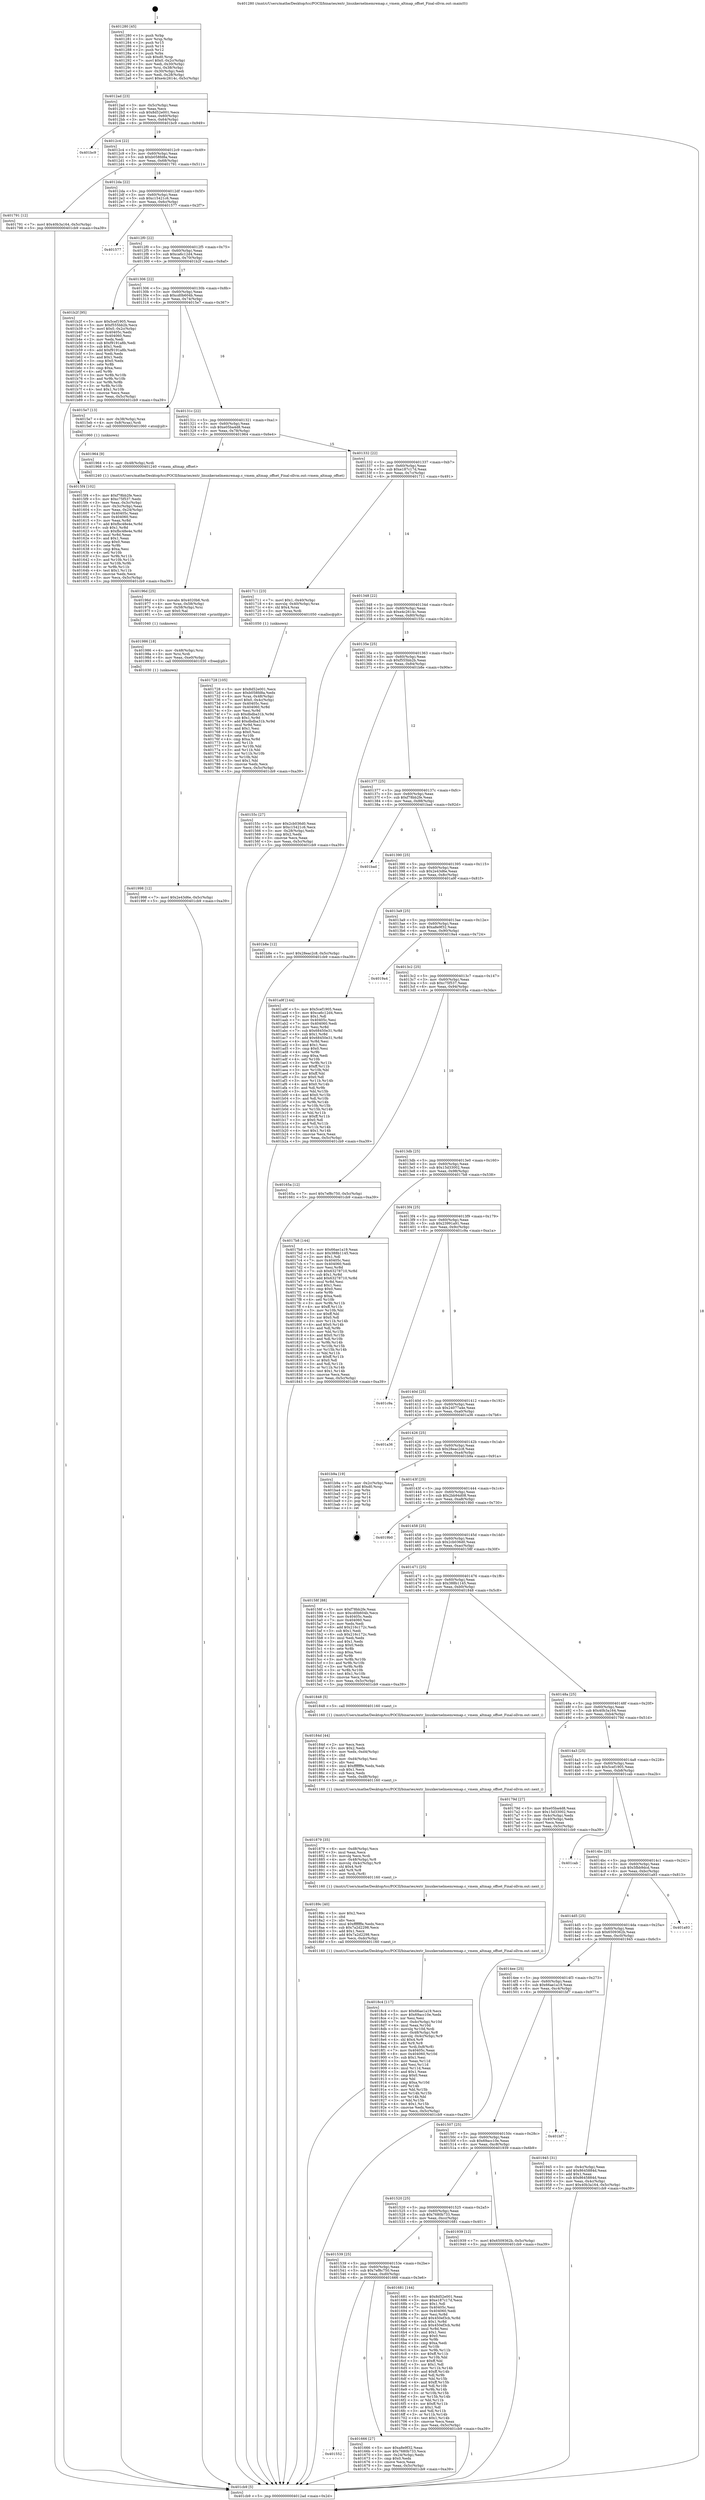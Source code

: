 digraph "0x401280" {
  label = "0x401280 (/mnt/c/Users/mathe/Desktop/tcc/POCII/binaries/extr_linuxkernelmemremap.c_vmem_altmap_offset_Final-ollvm.out::main(0))"
  labelloc = "t"
  node[shape=record]

  Entry [label="",width=0.3,height=0.3,shape=circle,fillcolor=black,style=filled]
  "0x4012ad" [label="{
     0x4012ad [23]\l
     | [instrs]\l
     &nbsp;&nbsp;0x4012ad \<+3\>: mov -0x5c(%rbp),%eax\l
     &nbsp;&nbsp;0x4012b0 \<+2\>: mov %eax,%ecx\l
     &nbsp;&nbsp;0x4012b2 \<+6\>: sub $0x8d52e001,%ecx\l
     &nbsp;&nbsp;0x4012b8 \<+3\>: mov %eax,-0x60(%rbp)\l
     &nbsp;&nbsp;0x4012bb \<+3\>: mov %ecx,-0x64(%rbp)\l
     &nbsp;&nbsp;0x4012be \<+6\>: je 0000000000401bc9 \<main+0x949\>\l
  }"]
  "0x401bc9" [label="{
     0x401bc9\l
  }", style=dashed]
  "0x4012c4" [label="{
     0x4012c4 [22]\l
     | [instrs]\l
     &nbsp;&nbsp;0x4012c4 \<+5\>: jmp 00000000004012c9 \<main+0x49\>\l
     &nbsp;&nbsp;0x4012c9 \<+3\>: mov -0x60(%rbp),%eax\l
     &nbsp;&nbsp;0x4012cc \<+5\>: sub $0xb058fd8a,%eax\l
     &nbsp;&nbsp;0x4012d1 \<+3\>: mov %eax,-0x68(%rbp)\l
     &nbsp;&nbsp;0x4012d4 \<+6\>: je 0000000000401791 \<main+0x511\>\l
  }"]
  Exit [label="",width=0.3,height=0.3,shape=circle,fillcolor=black,style=filled,peripheries=2]
  "0x401791" [label="{
     0x401791 [12]\l
     | [instrs]\l
     &nbsp;&nbsp;0x401791 \<+7\>: movl $0x40b3a164,-0x5c(%rbp)\l
     &nbsp;&nbsp;0x401798 \<+5\>: jmp 0000000000401cb9 \<main+0xa39\>\l
  }"]
  "0x4012da" [label="{
     0x4012da [22]\l
     | [instrs]\l
     &nbsp;&nbsp;0x4012da \<+5\>: jmp 00000000004012df \<main+0x5f\>\l
     &nbsp;&nbsp;0x4012df \<+3\>: mov -0x60(%rbp),%eax\l
     &nbsp;&nbsp;0x4012e2 \<+5\>: sub $0xc15421c6,%eax\l
     &nbsp;&nbsp;0x4012e7 \<+3\>: mov %eax,-0x6c(%rbp)\l
     &nbsp;&nbsp;0x4012ea \<+6\>: je 0000000000401577 \<main+0x2f7\>\l
  }"]
  "0x401998" [label="{
     0x401998 [12]\l
     | [instrs]\l
     &nbsp;&nbsp;0x401998 \<+7\>: movl $0x2e43d6e,-0x5c(%rbp)\l
     &nbsp;&nbsp;0x40199f \<+5\>: jmp 0000000000401cb9 \<main+0xa39\>\l
  }"]
  "0x401577" [label="{
     0x401577\l
  }", style=dashed]
  "0x4012f0" [label="{
     0x4012f0 [22]\l
     | [instrs]\l
     &nbsp;&nbsp;0x4012f0 \<+5\>: jmp 00000000004012f5 \<main+0x75\>\l
     &nbsp;&nbsp;0x4012f5 \<+3\>: mov -0x60(%rbp),%eax\l
     &nbsp;&nbsp;0x4012f8 \<+5\>: sub $0xca6c12d4,%eax\l
     &nbsp;&nbsp;0x4012fd \<+3\>: mov %eax,-0x70(%rbp)\l
     &nbsp;&nbsp;0x401300 \<+6\>: je 0000000000401b2f \<main+0x8af\>\l
  }"]
  "0x401986" [label="{
     0x401986 [18]\l
     | [instrs]\l
     &nbsp;&nbsp;0x401986 \<+4\>: mov -0x48(%rbp),%rsi\l
     &nbsp;&nbsp;0x40198a \<+3\>: mov %rsi,%rdi\l
     &nbsp;&nbsp;0x40198d \<+6\>: mov %eax,-0xe0(%rbp)\l
     &nbsp;&nbsp;0x401993 \<+5\>: call 0000000000401030 \<free@plt\>\l
     | [calls]\l
     &nbsp;&nbsp;0x401030 \{1\} (unknown)\l
  }"]
  "0x401b2f" [label="{
     0x401b2f [95]\l
     | [instrs]\l
     &nbsp;&nbsp;0x401b2f \<+5\>: mov $0x5cef1905,%eax\l
     &nbsp;&nbsp;0x401b34 \<+5\>: mov $0xf555bb2b,%ecx\l
     &nbsp;&nbsp;0x401b39 \<+7\>: movl $0x0,-0x2c(%rbp)\l
     &nbsp;&nbsp;0x401b40 \<+7\>: mov 0x40405c,%edx\l
     &nbsp;&nbsp;0x401b47 \<+7\>: mov 0x404060,%esi\l
     &nbsp;&nbsp;0x401b4e \<+2\>: mov %edx,%edi\l
     &nbsp;&nbsp;0x401b50 \<+6\>: sub $0xf9191a8b,%edi\l
     &nbsp;&nbsp;0x401b56 \<+3\>: sub $0x1,%edi\l
     &nbsp;&nbsp;0x401b59 \<+6\>: add $0xf9191a8b,%edi\l
     &nbsp;&nbsp;0x401b5f \<+3\>: imul %edi,%edx\l
     &nbsp;&nbsp;0x401b62 \<+3\>: and $0x1,%edx\l
     &nbsp;&nbsp;0x401b65 \<+3\>: cmp $0x0,%edx\l
     &nbsp;&nbsp;0x401b68 \<+4\>: sete %r8b\l
     &nbsp;&nbsp;0x401b6c \<+3\>: cmp $0xa,%esi\l
     &nbsp;&nbsp;0x401b6f \<+4\>: setl %r9b\l
     &nbsp;&nbsp;0x401b73 \<+3\>: mov %r8b,%r10b\l
     &nbsp;&nbsp;0x401b76 \<+3\>: and %r9b,%r10b\l
     &nbsp;&nbsp;0x401b79 \<+3\>: xor %r9b,%r8b\l
     &nbsp;&nbsp;0x401b7c \<+3\>: or %r8b,%r10b\l
     &nbsp;&nbsp;0x401b7f \<+4\>: test $0x1,%r10b\l
     &nbsp;&nbsp;0x401b83 \<+3\>: cmovne %ecx,%eax\l
     &nbsp;&nbsp;0x401b86 \<+3\>: mov %eax,-0x5c(%rbp)\l
     &nbsp;&nbsp;0x401b89 \<+5\>: jmp 0000000000401cb9 \<main+0xa39\>\l
  }"]
  "0x401306" [label="{
     0x401306 [22]\l
     | [instrs]\l
     &nbsp;&nbsp;0x401306 \<+5\>: jmp 000000000040130b \<main+0x8b\>\l
     &nbsp;&nbsp;0x40130b \<+3\>: mov -0x60(%rbp),%eax\l
     &nbsp;&nbsp;0x40130e \<+5\>: sub $0xcd0b604b,%eax\l
     &nbsp;&nbsp;0x401313 \<+3\>: mov %eax,-0x74(%rbp)\l
     &nbsp;&nbsp;0x401316 \<+6\>: je 00000000004015e7 \<main+0x367\>\l
  }"]
  "0x40196d" [label="{
     0x40196d [25]\l
     | [instrs]\l
     &nbsp;&nbsp;0x40196d \<+10\>: movabs $0x4020b6,%rdi\l
     &nbsp;&nbsp;0x401977 \<+4\>: mov %rax,-0x58(%rbp)\l
     &nbsp;&nbsp;0x40197b \<+4\>: mov -0x58(%rbp),%rsi\l
     &nbsp;&nbsp;0x40197f \<+2\>: mov $0x0,%al\l
     &nbsp;&nbsp;0x401981 \<+5\>: call 0000000000401040 \<printf@plt\>\l
     | [calls]\l
     &nbsp;&nbsp;0x401040 \{1\} (unknown)\l
  }"]
  "0x4015e7" [label="{
     0x4015e7 [13]\l
     | [instrs]\l
     &nbsp;&nbsp;0x4015e7 \<+4\>: mov -0x38(%rbp),%rax\l
     &nbsp;&nbsp;0x4015eb \<+4\>: mov 0x8(%rax),%rdi\l
     &nbsp;&nbsp;0x4015ef \<+5\>: call 0000000000401060 \<atoi@plt\>\l
     | [calls]\l
     &nbsp;&nbsp;0x401060 \{1\} (unknown)\l
  }"]
  "0x40131c" [label="{
     0x40131c [22]\l
     | [instrs]\l
     &nbsp;&nbsp;0x40131c \<+5\>: jmp 0000000000401321 \<main+0xa1\>\l
     &nbsp;&nbsp;0x401321 \<+3\>: mov -0x60(%rbp),%eax\l
     &nbsp;&nbsp;0x401324 \<+5\>: sub $0xe05ba4d8,%eax\l
     &nbsp;&nbsp;0x401329 \<+3\>: mov %eax,-0x78(%rbp)\l
     &nbsp;&nbsp;0x40132c \<+6\>: je 0000000000401964 \<main+0x6e4\>\l
  }"]
  "0x4018c4" [label="{
     0x4018c4 [117]\l
     | [instrs]\l
     &nbsp;&nbsp;0x4018c4 \<+5\>: mov $0x66ae1a19,%ecx\l
     &nbsp;&nbsp;0x4018c9 \<+5\>: mov $0x69acc10e,%edx\l
     &nbsp;&nbsp;0x4018ce \<+2\>: xor %esi,%esi\l
     &nbsp;&nbsp;0x4018d0 \<+7\>: mov -0xdc(%rbp),%r10d\l
     &nbsp;&nbsp;0x4018d7 \<+4\>: imul %eax,%r10d\l
     &nbsp;&nbsp;0x4018db \<+3\>: movslq %r10d,%rdi\l
     &nbsp;&nbsp;0x4018de \<+4\>: mov -0x48(%rbp),%r8\l
     &nbsp;&nbsp;0x4018e2 \<+4\>: movslq -0x4c(%rbp),%r9\l
     &nbsp;&nbsp;0x4018e6 \<+4\>: shl $0x4,%r9\l
     &nbsp;&nbsp;0x4018ea \<+3\>: add %r9,%r8\l
     &nbsp;&nbsp;0x4018ed \<+4\>: mov %rdi,0x8(%r8)\l
     &nbsp;&nbsp;0x4018f1 \<+7\>: mov 0x40405c,%eax\l
     &nbsp;&nbsp;0x4018f8 \<+8\>: mov 0x404060,%r10d\l
     &nbsp;&nbsp;0x401900 \<+3\>: sub $0x1,%esi\l
     &nbsp;&nbsp;0x401903 \<+3\>: mov %eax,%r11d\l
     &nbsp;&nbsp;0x401906 \<+3\>: add %esi,%r11d\l
     &nbsp;&nbsp;0x401909 \<+4\>: imul %r11d,%eax\l
     &nbsp;&nbsp;0x40190d \<+3\>: and $0x1,%eax\l
     &nbsp;&nbsp;0x401910 \<+3\>: cmp $0x0,%eax\l
     &nbsp;&nbsp;0x401913 \<+3\>: sete %bl\l
     &nbsp;&nbsp;0x401916 \<+4\>: cmp $0xa,%r10d\l
     &nbsp;&nbsp;0x40191a \<+4\>: setl %r14b\l
     &nbsp;&nbsp;0x40191e \<+3\>: mov %bl,%r15b\l
     &nbsp;&nbsp;0x401921 \<+3\>: and %r14b,%r15b\l
     &nbsp;&nbsp;0x401924 \<+3\>: xor %r14b,%bl\l
     &nbsp;&nbsp;0x401927 \<+3\>: or %bl,%r15b\l
     &nbsp;&nbsp;0x40192a \<+4\>: test $0x1,%r15b\l
     &nbsp;&nbsp;0x40192e \<+3\>: cmovne %edx,%ecx\l
     &nbsp;&nbsp;0x401931 \<+3\>: mov %ecx,-0x5c(%rbp)\l
     &nbsp;&nbsp;0x401934 \<+5\>: jmp 0000000000401cb9 \<main+0xa39\>\l
  }"]
  "0x401964" [label="{
     0x401964 [9]\l
     | [instrs]\l
     &nbsp;&nbsp;0x401964 \<+4\>: mov -0x48(%rbp),%rdi\l
     &nbsp;&nbsp;0x401968 \<+5\>: call 0000000000401240 \<vmem_altmap_offset\>\l
     | [calls]\l
     &nbsp;&nbsp;0x401240 \{1\} (/mnt/c/Users/mathe/Desktop/tcc/POCII/binaries/extr_linuxkernelmemremap.c_vmem_altmap_offset_Final-ollvm.out::vmem_altmap_offset)\l
  }"]
  "0x401332" [label="{
     0x401332 [22]\l
     | [instrs]\l
     &nbsp;&nbsp;0x401332 \<+5\>: jmp 0000000000401337 \<main+0xb7\>\l
     &nbsp;&nbsp;0x401337 \<+3\>: mov -0x60(%rbp),%eax\l
     &nbsp;&nbsp;0x40133a \<+5\>: sub $0xe187c17d,%eax\l
     &nbsp;&nbsp;0x40133f \<+3\>: mov %eax,-0x7c(%rbp)\l
     &nbsp;&nbsp;0x401342 \<+6\>: je 0000000000401711 \<main+0x491\>\l
  }"]
  "0x40189c" [label="{
     0x40189c [40]\l
     | [instrs]\l
     &nbsp;&nbsp;0x40189c \<+5\>: mov $0x2,%ecx\l
     &nbsp;&nbsp;0x4018a1 \<+1\>: cltd\l
     &nbsp;&nbsp;0x4018a2 \<+2\>: idiv %ecx\l
     &nbsp;&nbsp;0x4018a4 \<+6\>: imul $0xfffffffe,%edx,%ecx\l
     &nbsp;&nbsp;0x4018aa \<+6\>: sub $0x7a2d2298,%ecx\l
     &nbsp;&nbsp;0x4018b0 \<+3\>: add $0x1,%ecx\l
     &nbsp;&nbsp;0x4018b3 \<+6\>: add $0x7a2d2298,%ecx\l
     &nbsp;&nbsp;0x4018b9 \<+6\>: mov %ecx,-0xdc(%rbp)\l
     &nbsp;&nbsp;0x4018bf \<+5\>: call 0000000000401160 \<next_i\>\l
     | [calls]\l
     &nbsp;&nbsp;0x401160 \{1\} (/mnt/c/Users/mathe/Desktop/tcc/POCII/binaries/extr_linuxkernelmemremap.c_vmem_altmap_offset_Final-ollvm.out::next_i)\l
  }"]
  "0x401711" [label="{
     0x401711 [23]\l
     | [instrs]\l
     &nbsp;&nbsp;0x401711 \<+7\>: movl $0x1,-0x40(%rbp)\l
     &nbsp;&nbsp;0x401718 \<+4\>: movslq -0x40(%rbp),%rax\l
     &nbsp;&nbsp;0x40171c \<+4\>: shl $0x4,%rax\l
     &nbsp;&nbsp;0x401720 \<+3\>: mov %rax,%rdi\l
     &nbsp;&nbsp;0x401723 \<+5\>: call 0000000000401050 \<malloc@plt\>\l
     | [calls]\l
     &nbsp;&nbsp;0x401050 \{1\} (unknown)\l
  }"]
  "0x401348" [label="{
     0x401348 [22]\l
     | [instrs]\l
     &nbsp;&nbsp;0x401348 \<+5\>: jmp 000000000040134d \<main+0xcd\>\l
     &nbsp;&nbsp;0x40134d \<+3\>: mov -0x60(%rbp),%eax\l
     &nbsp;&nbsp;0x401350 \<+5\>: sub $0xe4c2614c,%eax\l
     &nbsp;&nbsp;0x401355 \<+3\>: mov %eax,-0x80(%rbp)\l
     &nbsp;&nbsp;0x401358 \<+6\>: je 000000000040155c \<main+0x2dc\>\l
  }"]
  "0x401879" [label="{
     0x401879 [35]\l
     | [instrs]\l
     &nbsp;&nbsp;0x401879 \<+6\>: mov -0xd8(%rbp),%ecx\l
     &nbsp;&nbsp;0x40187f \<+3\>: imul %eax,%ecx\l
     &nbsp;&nbsp;0x401882 \<+3\>: movslq %ecx,%rdi\l
     &nbsp;&nbsp;0x401885 \<+4\>: mov -0x48(%rbp),%r8\l
     &nbsp;&nbsp;0x401889 \<+4\>: movslq -0x4c(%rbp),%r9\l
     &nbsp;&nbsp;0x40188d \<+4\>: shl $0x4,%r9\l
     &nbsp;&nbsp;0x401891 \<+3\>: add %r9,%r8\l
     &nbsp;&nbsp;0x401894 \<+3\>: mov %rdi,(%r8)\l
     &nbsp;&nbsp;0x401897 \<+5\>: call 0000000000401160 \<next_i\>\l
     | [calls]\l
     &nbsp;&nbsp;0x401160 \{1\} (/mnt/c/Users/mathe/Desktop/tcc/POCII/binaries/extr_linuxkernelmemremap.c_vmem_altmap_offset_Final-ollvm.out::next_i)\l
  }"]
  "0x40155c" [label="{
     0x40155c [27]\l
     | [instrs]\l
     &nbsp;&nbsp;0x40155c \<+5\>: mov $0x2cb036d0,%eax\l
     &nbsp;&nbsp;0x401561 \<+5\>: mov $0xc15421c6,%ecx\l
     &nbsp;&nbsp;0x401566 \<+3\>: mov -0x28(%rbp),%edx\l
     &nbsp;&nbsp;0x401569 \<+3\>: cmp $0x2,%edx\l
     &nbsp;&nbsp;0x40156c \<+3\>: cmovne %ecx,%eax\l
     &nbsp;&nbsp;0x40156f \<+3\>: mov %eax,-0x5c(%rbp)\l
     &nbsp;&nbsp;0x401572 \<+5\>: jmp 0000000000401cb9 \<main+0xa39\>\l
  }"]
  "0x40135e" [label="{
     0x40135e [25]\l
     | [instrs]\l
     &nbsp;&nbsp;0x40135e \<+5\>: jmp 0000000000401363 \<main+0xe3\>\l
     &nbsp;&nbsp;0x401363 \<+3\>: mov -0x60(%rbp),%eax\l
     &nbsp;&nbsp;0x401366 \<+5\>: sub $0xf555bb2b,%eax\l
     &nbsp;&nbsp;0x40136b \<+6\>: mov %eax,-0x84(%rbp)\l
     &nbsp;&nbsp;0x401371 \<+6\>: je 0000000000401b8e \<main+0x90e\>\l
  }"]
  "0x401cb9" [label="{
     0x401cb9 [5]\l
     | [instrs]\l
     &nbsp;&nbsp;0x401cb9 \<+5\>: jmp 00000000004012ad \<main+0x2d\>\l
  }"]
  "0x401280" [label="{
     0x401280 [45]\l
     | [instrs]\l
     &nbsp;&nbsp;0x401280 \<+1\>: push %rbp\l
     &nbsp;&nbsp;0x401281 \<+3\>: mov %rsp,%rbp\l
     &nbsp;&nbsp;0x401284 \<+2\>: push %r15\l
     &nbsp;&nbsp;0x401286 \<+2\>: push %r14\l
     &nbsp;&nbsp;0x401288 \<+2\>: push %r12\l
     &nbsp;&nbsp;0x40128a \<+1\>: push %rbx\l
     &nbsp;&nbsp;0x40128b \<+7\>: sub $0xd0,%rsp\l
     &nbsp;&nbsp;0x401292 \<+7\>: movl $0x0,-0x2c(%rbp)\l
     &nbsp;&nbsp;0x401299 \<+3\>: mov %edi,-0x30(%rbp)\l
     &nbsp;&nbsp;0x40129c \<+4\>: mov %rsi,-0x38(%rbp)\l
     &nbsp;&nbsp;0x4012a0 \<+3\>: mov -0x30(%rbp),%edi\l
     &nbsp;&nbsp;0x4012a3 \<+3\>: mov %edi,-0x28(%rbp)\l
     &nbsp;&nbsp;0x4012a6 \<+7\>: movl $0xe4c2614c,-0x5c(%rbp)\l
  }"]
  "0x40184d" [label="{
     0x40184d [44]\l
     | [instrs]\l
     &nbsp;&nbsp;0x40184d \<+2\>: xor %ecx,%ecx\l
     &nbsp;&nbsp;0x40184f \<+5\>: mov $0x2,%edx\l
     &nbsp;&nbsp;0x401854 \<+6\>: mov %edx,-0xd4(%rbp)\l
     &nbsp;&nbsp;0x40185a \<+1\>: cltd\l
     &nbsp;&nbsp;0x40185b \<+6\>: mov -0xd4(%rbp),%esi\l
     &nbsp;&nbsp;0x401861 \<+2\>: idiv %esi\l
     &nbsp;&nbsp;0x401863 \<+6\>: imul $0xfffffffe,%edx,%edx\l
     &nbsp;&nbsp;0x401869 \<+3\>: sub $0x1,%ecx\l
     &nbsp;&nbsp;0x40186c \<+2\>: sub %ecx,%edx\l
     &nbsp;&nbsp;0x40186e \<+6\>: mov %edx,-0xd8(%rbp)\l
     &nbsp;&nbsp;0x401874 \<+5\>: call 0000000000401160 \<next_i\>\l
     | [calls]\l
     &nbsp;&nbsp;0x401160 \{1\} (/mnt/c/Users/mathe/Desktop/tcc/POCII/binaries/extr_linuxkernelmemremap.c_vmem_altmap_offset_Final-ollvm.out::next_i)\l
  }"]
  "0x401b8e" [label="{
     0x401b8e [12]\l
     | [instrs]\l
     &nbsp;&nbsp;0x401b8e \<+7\>: movl $0x28eac2c8,-0x5c(%rbp)\l
     &nbsp;&nbsp;0x401b95 \<+5\>: jmp 0000000000401cb9 \<main+0xa39\>\l
  }"]
  "0x401377" [label="{
     0x401377 [25]\l
     | [instrs]\l
     &nbsp;&nbsp;0x401377 \<+5\>: jmp 000000000040137c \<main+0xfc\>\l
     &nbsp;&nbsp;0x40137c \<+3\>: mov -0x60(%rbp),%eax\l
     &nbsp;&nbsp;0x40137f \<+5\>: sub $0xf78bb2fe,%eax\l
     &nbsp;&nbsp;0x401384 \<+6\>: mov %eax,-0x88(%rbp)\l
     &nbsp;&nbsp;0x40138a \<+6\>: je 0000000000401bad \<main+0x92d\>\l
  }"]
  "0x401728" [label="{
     0x401728 [105]\l
     | [instrs]\l
     &nbsp;&nbsp;0x401728 \<+5\>: mov $0x8d52e001,%ecx\l
     &nbsp;&nbsp;0x40172d \<+5\>: mov $0xb058fd8a,%edx\l
     &nbsp;&nbsp;0x401732 \<+4\>: mov %rax,-0x48(%rbp)\l
     &nbsp;&nbsp;0x401736 \<+7\>: movl $0x0,-0x4c(%rbp)\l
     &nbsp;&nbsp;0x40173d \<+7\>: mov 0x40405c,%esi\l
     &nbsp;&nbsp;0x401744 \<+8\>: mov 0x404060,%r8d\l
     &nbsp;&nbsp;0x40174c \<+3\>: mov %esi,%r9d\l
     &nbsp;&nbsp;0x40174f \<+7\>: sub $0xdbdba31b,%r9d\l
     &nbsp;&nbsp;0x401756 \<+4\>: sub $0x1,%r9d\l
     &nbsp;&nbsp;0x40175a \<+7\>: add $0xdbdba31b,%r9d\l
     &nbsp;&nbsp;0x401761 \<+4\>: imul %r9d,%esi\l
     &nbsp;&nbsp;0x401765 \<+3\>: and $0x1,%esi\l
     &nbsp;&nbsp;0x401768 \<+3\>: cmp $0x0,%esi\l
     &nbsp;&nbsp;0x40176b \<+4\>: sete %r10b\l
     &nbsp;&nbsp;0x40176f \<+4\>: cmp $0xa,%r8d\l
     &nbsp;&nbsp;0x401773 \<+4\>: setl %r11b\l
     &nbsp;&nbsp;0x401777 \<+3\>: mov %r10b,%bl\l
     &nbsp;&nbsp;0x40177a \<+3\>: and %r11b,%bl\l
     &nbsp;&nbsp;0x40177d \<+3\>: xor %r11b,%r10b\l
     &nbsp;&nbsp;0x401780 \<+3\>: or %r10b,%bl\l
     &nbsp;&nbsp;0x401783 \<+3\>: test $0x1,%bl\l
     &nbsp;&nbsp;0x401786 \<+3\>: cmovne %edx,%ecx\l
     &nbsp;&nbsp;0x401789 \<+3\>: mov %ecx,-0x5c(%rbp)\l
     &nbsp;&nbsp;0x40178c \<+5\>: jmp 0000000000401cb9 \<main+0xa39\>\l
  }"]
  "0x401bad" [label="{
     0x401bad\l
  }", style=dashed]
  "0x401390" [label="{
     0x401390 [25]\l
     | [instrs]\l
     &nbsp;&nbsp;0x401390 \<+5\>: jmp 0000000000401395 \<main+0x115\>\l
     &nbsp;&nbsp;0x401395 \<+3\>: mov -0x60(%rbp),%eax\l
     &nbsp;&nbsp;0x401398 \<+5\>: sub $0x2e43d6e,%eax\l
     &nbsp;&nbsp;0x40139d \<+6\>: mov %eax,-0x8c(%rbp)\l
     &nbsp;&nbsp;0x4013a3 \<+6\>: je 0000000000401a9f \<main+0x81f\>\l
  }"]
  "0x401552" [label="{
     0x401552\l
  }", style=dashed]
  "0x401a9f" [label="{
     0x401a9f [144]\l
     | [instrs]\l
     &nbsp;&nbsp;0x401a9f \<+5\>: mov $0x5cef1905,%eax\l
     &nbsp;&nbsp;0x401aa4 \<+5\>: mov $0xca6c12d4,%ecx\l
     &nbsp;&nbsp;0x401aa9 \<+2\>: mov $0x1,%dl\l
     &nbsp;&nbsp;0x401aab \<+7\>: mov 0x40405c,%esi\l
     &nbsp;&nbsp;0x401ab2 \<+7\>: mov 0x404060,%edi\l
     &nbsp;&nbsp;0x401ab9 \<+3\>: mov %esi,%r8d\l
     &nbsp;&nbsp;0x401abc \<+7\>: sub $0x68450e31,%r8d\l
     &nbsp;&nbsp;0x401ac3 \<+4\>: sub $0x1,%r8d\l
     &nbsp;&nbsp;0x401ac7 \<+7\>: add $0x68450e31,%r8d\l
     &nbsp;&nbsp;0x401ace \<+4\>: imul %r8d,%esi\l
     &nbsp;&nbsp;0x401ad2 \<+3\>: and $0x1,%esi\l
     &nbsp;&nbsp;0x401ad5 \<+3\>: cmp $0x0,%esi\l
     &nbsp;&nbsp;0x401ad8 \<+4\>: sete %r9b\l
     &nbsp;&nbsp;0x401adc \<+3\>: cmp $0xa,%edi\l
     &nbsp;&nbsp;0x401adf \<+4\>: setl %r10b\l
     &nbsp;&nbsp;0x401ae3 \<+3\>: mov %r9b,%r11b\l
     &nbsp;&nbsp;0x401ae6 \<+4\>: xor $0xff,%r11b\l
     &nbsp;&nbsp;0x401aea \<+3\>: mov %r10b,%bl\l
     &nbsp;&nbsp;0x401aed \<+3\>: xor $0xff,%bl\l
     &nbsp;&nbsp;0x401af0 \<+3\>: xor $0x0,%dl\l
     &nbsp;&nbsp;0x401af3 \<+3\>: mov %r11b,%r14b\l
     &nbsp;&nbsp;0x401af6 \<+4\>: and $0x0,%r14b\l
     &nbsp;&nbsp;0x401afa \<+3\>: and %dl,%r9b\l
     &nbsp;&nbsp;0x401afd \<+3\>: mov %bl,%r15b\l
     &nbsp;&nbsp;0x401b00 \<+4\>: and $0x0,%r15b\l
     &nbsp;&nbsp;0x401b04 \<+3\>: and %dl,%r10b\l
     &nbsp;&nbsp;0x401b07 \<+3\>: or %r9b,%r14b\l
     &nbsp;&nbsp;0x401b0a \<+3\>: or %r10b,%r15b\l
     &nbsp;&nbsp;0x401b0d \<+3\>: xor %r15b,%r14b\l
     &nbsp;&nbsp;0x401b10 \<+3\>: or %bl,%r11b\l
     &nbsp;&nbsp;0x401b13 \<+4\>: xor $0xff,%r11b\l
     &nbsp;&nbsp;0x401b17 \<+3\>: or $0x0,%dl\l
     &nbsp;&nbsp;0x401b1a \<+3\>: and %dl,%r11b\l
     &nbsp;&nbsp;0x401b1d \<+3\>: or %r11b,%r14b\l
     &nbsp;&nbsp;0x401b20 \<+4\>: test $0x1,%r14b\l
     &nbsp;&nbsp;0x401b24 \<+3\>: cmovne %ecx,%eax\l
     &nbsp;&nbsp;0x401b27 \<+3\>: mov %eax,-0x5c(%rbp)\l
     &nbsp;&nbsp;0x401b2a \<+5\>: jmp 0000000000401cb9 \<main+0xa39\>\l
  }"]
  "0x4013a9" [label="{
     0x4013a9 [25]\l
     | [instrs]\l
     &nbsp;&nbsp;0x4013a9 \<+5\>: jmp 00000000004013ae \<main+0x12e\>\l
     &nbsp;&nbsp;0x4013ae \<+3\>: mov -0x60(%rbp),%eax\l
     &nbsp;&nbsp;0x4013b1 \<+5\>: sub $0xa8e9f32,%eax\l
     &nbsp;&nbsp;0x4013b6 \<+6\>: mov %eax,-0x90(%rbp)\l
     &nbsp;&nbsp;0x4013bc \<+6\>: je 00000000004019a4 \<main+0x724\>\l
  }"]
  "0x401666" [label="{
     0x401666 [27]\l
     | [instrs]\l
     &nbsp;&nbsp;0x401666 \<+5\>: mov $0xa8e9f32,%eax\l
     &nbsp;&nbsp;0x40166b \<+5\>: mov $0x7680b733,%ecx\l
     &nbsp;&nbsp;0x401670 \<+3\>: mov -0x24(%rbp),%edx\l
     &nbsp;&nbsp;0x401673 \<+3\>: cmp $0x0,%edx\l
     &nbsp;&nbsp;0x401676 \<+3\>: cmove %ecx,%eax\l
     &nbsp;&nbsp;0x401679 \<+3\>: mov %eax,-0x5c(%rbp)\l
     &nbsp;&nbsp;0x40167c \<+5\>: jmp 0000000000401cb9 \<main+0xa39\>\l
  }"]
  "0x4019a4" [label="{
     0x4019a4\l
  }", style=dashed]
  "0x4013c2" [label="{
     0x4013c2 [25]\l
     | [instrs]\l
     &nbsp;&nbsp;0x4013c2 \<+5\>: jmp 00000000004013c7 \<main+0x147\>\l
     &nbsp;&nbsp;0x4013c7 \<+3\>: mov -0x60(%rbp),%eax\l
     &nbsp;&nbsp;0x4013ca \<+5\>: sub $0xc75f537,%eax\l
     &nbsp;&nbsp;0x4013cf \<+6\>: mov %eax,-0x94(%rbp)\l
     &nbsp;&nbsp;0x4013d5 \<+6\>: je 000000000040165a \<main+0x3da\>\l
  }"]
  "0x401539" [label="{
     0x401539 [25]\l
     | [instrs]\l
     &nbsp;&nbsp;0x401539 \<+5\>: jmp 000000000040153e \<main+0x2be\>\l
     &nbsp;&nbsp;0x40153e \<+3\>: mov -0x60(%rbp),%eax\l
     &nbsp;&nbsp;0x401541 \<+5\>: sub $0x7ef8c750,%eax\l
     &nbsp;&nbsp;0x401546 \<+6\>: mov %eax,-0xd0(%rbp)\l
     &nbsp;&nbsp;0x40154c \<+6\>: je 0000000000401666 \<main+0x3e6\>\l
  }"]
  "0x40165a" [label="{
     0x40165a [12]\l
     | [instrs]\l
     &nbsp;&nbsp;0x40165a \<+7\>: movl $0x7ef8c750,-0x5c(%rbp)\l
     &nbsp;&nbsp;0x401661 \<+5\>: jmp 0000000000401cb9 \<main+0xa39\>\l
  }"]
  "0x4013db" [label="{
     0x4013db [25]\l
     | [instrs]\l
     &nbsp;&nbsp;0x4013db \<+5\>: jmp 00000000004013e0 \<main+0x160\>\l
     &nbsp;&nbsp;0x4013e0 \<+3\>: mov -0x60(%rbp),%eax\l
     &nbsp;&nbsp;0x4013e3 \<+5\>: sub $0x15d33002,%eax\l
     &nbsp;&nbsp;0x4013e8 \<+6\>: mov %eax,-0x98(%rbp)\l
     &nbsp;&nbsp;0x4013ee \<+6\>: je 00000000004017b8 \<main+0x538\>\l
  }"]
  "0x401681" [label="{
     0x401681 [144]\l
     | [instrs]\l
     &nbsp;&nbsp;0x401681 \<+5\>: mov $0x8d52e001,%eax\l
     &nbsp;&nbsp;0x401686 \<+5\>: mov $0xe187c17d,%ecx\l
     &nbsp;&nbsp;0x40168b \<+2\>: mov $0x1,%dl\l
     &nbsp;&nbsp;0x40168d \<+7\>: mov 0x40405c,%esi\l
     &nbsp;&nbsp;0x401694 \<+7\>: mov 0x404060,%edi\l
     &nbsp;&nbsp;0x40169b \<+3\>: mov %esi,%r8d\l
     &nbsp;&nbsp;0x40169e \<+7\>: add $0x450ef3cb,%r8d\l
     &nbsp;&nbsp;0x4016a5 \<+4\>: sub $0x1,%r8d\l
     &nbsp;&nbsp;0x4016a9 \<+7\>: sub $0x450ef3cb,%r8d\l
     &nbsp;&nbsp;0x4016b0 \<+4\>: imul %r8d,%esi\l
     &nbsp;&nbsp;0x4016b4 \<+3\>: and $0x1,%esi\l
     &nbsp;&nbsp;0x4016b7 \<+3\>: cmp $0x0,%esi\l
     &nbsp;&nbsp;0x4016ba \<+4\>: sete %r9b\l
     &nbsp;&nbsp;0x4016be \<+3\>: cmp $0xa,%edi\l
     &nbsp;&nbsp;0x4016c1 \<+4\>: setl %r10b\l
     &nbsp;&nbsp;0x4016c5 \<+3\>: mov %r9b,%r11b\l
     &nbsp;&nbsp;0x4016c8 \<+4\>: xor $0xff,%r11b\l
     &nbsp;&nbsp;0x4016cc \<+3\>: mov %r10b,%bl\l
     &nbsp;&nbsp;0x4016cf \<+3\>: xor $0xff,%bl\l
     &nbsp;&nbsp;0x4016d2 \<+3\>: xor $0x1,%dl\l
     &nbsp;&nbsp;0x4016d5 \<+3\>: mov %r11b,%r14b\l
     &nbsp;&nbsp;0x4016d8 \<+4\>: and $0xff,%r14b\l
     &nbsp;&nbsp;0x4016dc \<+3\>: and %dl,%r9b\l
     &nbsp;&nbsp;0x4016df \<+3\>: mov %bl,%r15b\l
     &nbsp;&nbsp;0x4016e2 \<+4\>: and $0xff,%r15b\l
     &nbsp;&nbsp;0x4016e6 \<+3\>: and %dl,%r10b\l
     &nbsp;&nbsp;0x4016e9 \<+3\>: or %r9b,%r14b\l
     &nbsp;&nbsp;0x4016ec \<+3\>: or %r10b,%r15b\l
     &nbsp;&nbsp;0x4016ef \<+3\>: xor %r15b,%r14b\l
     &nbsp;&nbsp;0x4016f2 \<+3\>: or %bl,%r11b\l
     &nbsp;&nbsp;0x4016f5 \<+4\>: xor $0xff,%r11b\l
     &nbsp;&nbsp;0x4016f9 \<+3\>: or $0x1,%dl\l
     &nbsp;&nbsp;0x4016fc \<+3\>: and %dl,%r11b\l
     &nbsp;&nbsp;0x4016ff \<+3\>: or %r11b,%r14b\l
     &nbsp;&nbsp;0x401702 \<+4\>: test $0x1,%r14b\l
     &nbsp;&nbsp;0x401706 \<+3\>: cmovne %ecx,%eax\l
     &nbsp;&nbsp;0x401709 \<+3\>: mov %eax,-0x5c(%rbp)\l
     &nbsp;&nbsp;0x40170c \<+5\>: jmp 0000000000401cb9 \<main+0xa39\>\l
  }"]
  "0x4017b8" [label="{
     0x4017b8 [144]\l
     | [instrs]\l
     &nbsp;&nbsp;0x4017b8 \<+5\>: mov $0x66ae1a19,%eax\l
     &nbsp;&nbsp;0x4017bd \<+5\>: mov $0x388b1145,%ecx\l
     &nbsp;&nbsp;0x4017c2 \<+2\>: mov $0x1,%dl\l
     &nbsp;&nbsp;0x4017c4 \<+7\>: mov 0x40405c,%esi\l
     &nbsp;&nbsp;0x4017cb \<+7\>: mov 0x404060,%edi\l
     &nbsp;&nbsp;0x4017d2 \<+3\>: mov %esi,%r8d\l
     &nbsp;&nbsp;0x4017d5 \<+7\>: sub $0x63278710,%r8d\l
     &nbsp;&nbsp;0x4017dc \<+4\>: sub $0x1,%r8d\l
     &nbsp;&nbsp;0x4017e0 \<+7\>: add $0x63278710,%r8d\l
     &nbsp;&nbsp;0x4017e7 \<+4\>: imul %r8d,%esi\l
     &nbsp;&nbsp;0x4017eb \<+3\>: and $0x1,%esi\l
     &nbsp;&nbsp;0x4017ee \<+3\>: cmp $0x0,%esi\l
     &nbsp;&nbsp;0x4017f1 \<+4\>: sete %r9b\l
     &nbsp;&nbsp;0x4017f5 \<+3\>: cmp $0xa,%edi\l
     &nbsp;&nbsp;0x4017f8 \<+4\>: setl %r10b\l
     &nbsp;&nbsp;0x4017fc \<+3\>: mov %r9b,%r11b\l
     &nbsp;&nbsp;0x4017ff \<+4\>: xor $0xff,%r11b\l
     &nbsp;&nbsp;0x401803 \<+3\>: mov %r10b,%bl\l
     &nbsp;&nbsp;0x401806 \<+3\>: xor $0xff,%bl\l
     &nbsp;&nbsp;0x401809 \<+3\>: xor $0x0,%dl\l
     &nbsp;&nbsp;0x40180c \<+3\>: mov %r11b,%r14b\l
     &nbsp;&nbsp;0x40180f \<+4\>: and $0x0,%r14b\l
     &nbsp;&nbsp;0x401813 \<+3\>: and %dl,%r9b\l
     &nbsp;&nbsp;0x401816 \<+3\>: mov %bl,%r15b\l
     &nbsp;&nbsp;0x401819 \<+4\>: and $0x0,%r15b\l
     &nbsp;&nbsp;0x40181d \<+3\>: and %dl,%r10b\l
     &nbsp;&nbsp;0x401820 \<+3\>: or %r9b,%r14b\l
     &nbsp;&nbsp;0x401823 \<+3\>: or %r10b,%r15b\l
     &nbsp;&nbsp;0x401826 \<+3\>: xor %r15b,%r14b\l
     &nbsp;&nbsp;0x401829 \<+3\>: or %bl,%r11b\l
     &nbsp;&nbsp;0x40182c \<+4\>: xor $0xff,%r11b\l
     &nbsp;&nbsp;0x401830 \<+3\>: or $0x0,%dl\l
     &nbsp;&nbsp;0x401833 \<+3\>: and %dl,%r11b\l
     &nbsp;&nbsp;0x401836 \<+3\>: or %r11b,%r14b\l
     &nbsp;&nbsp;0x401839 \<+4\>: test $0x1,%r14b\l
     &nbsp;&nbsp;0x40183d \<+3\>: cmovne %ecx,%eax\l
     &nbsp;&nbsp;0x401840 \<+3\>: mov %eax,-0x5c(%rbp)\l
     &nbsp;&nbsp;0x401843 \<+5\>: jmp 0000000000401cb9 \<main+0xa39\>\l
  }"]
  "0x4013f4" [label="{
     0x4013f4 [25]\l
     | [instrs]\l
     &nbsp;&nbsp;0x4013f4 \<+5\>: jmp 00000000004013f9 \<main+0x179\>\l
     &nbsp;&nbsp;0x4013f9 \<+3\>: mov -0x60(%rbp),%eax\l
     &nbsp;&nbsp;0x4013fc \<+5\>: sub $0x23991a91,%eax\l
     &nbsp;&nbsp;0x401401 \<+6\>: mov %eax,-0x9c(%rbp)\l
     &nbsp;&nbsp;0x401407 \<+6\>: je 0000000000401c9a \<main+0xa1a\>\l
  }"]
  "0x401520" [label="{
     0x401520 [25]\l
     | [instrs]\l
     &nbsp;&nbsp;0x401520 \<+5\>: jmp 0000000000401525 \<main+0x2a5\>\l
     &nbsp;&nbsp;0x401525 \<+3\>: mov -0x60(%rbp),%eax\l
     &nbsp;&nbsp;0x401528 \<+5\>: sub $0x7680b733,%eax\l
     &nbsp;&nbsp;0x40152d \<+6\>: mov %eax,-0xcc(%rbp)\l
     &nbsp;&nbsp;0x401533 \<+6\>: je 0000000000401681 \<main+0x401\>\l
  }"]
  "0x401c9a" [label="{
     0x401c9a\l
  }", style=dashed]
  "0x40140d" [label="{
     0x40140d [25]\l
     | [instrs]\l
     &nbsp;&nbsp;0x40140d \<+5\>: jmp 0000000000401412 \<main+0x192\>\l
     &nbsp;&nbsp;0x401412 \<+3\>: mov -0x60(%rbp),%eax\l
     &nbsp;&nbsp;0x401415 \<+5\>: sub $0x24077a4e,%eax\l
     &nbsp;&nbsp;0x40141a \<+6\>: mov %eax,-0xa0(%rbp)\l
     &nbsp;&nbsp;0x401420 \<+6\>: je 0000000000401a36 \<main+0x7b6\>\l
  }"]
  "0x401939" [label="{
     0x401939 [12]\l
     | [instrs]\l
     &nbsp;&nbsp;0x401939 \<+7\>: movl $0x6509362b,-0x5c(%rbp)\l
     &nbsp;&nbsp;0x401940 \<+5\>: jmp 0000000000401cb9 \<main+0xa39\>\l
  }"]
  "0x401a36" [label="{
     0x401a36\l
  }", style=dashed]
  "0x401426" [label="{
     0x401426 [25]\l
     | [instrs]\l
     &nbsp;&nbsp;0x401426 \<+5\>: jmp 000000000040142b \<main+0x1ab\>\l
     &nbsp;&nbsp;0x40142b \<+3\>: mov -0x60(%rbp),%eax\l
     &nbsp;&nbsp;0x40142e \<+5\>: sub $0x28eac2c8,%eax\l
     &nbsp;&nbsp;0x401433 \<+6\>: mov %eax,-0xa4(%rbp)\l
     &nbsp;&nbsp;0x401439 \<+6\>: je 0000000000401b9a \<main+0x91a\>\l
  }"]
  "0x401507" [label="{
     0x401507 [25]\l
     | [instrs]\l
     &nbsp;&nbsp;0x401507 \<+5\>: jmp 000000000040150c \<main+0x28c\>\l
     &nbsp;&nbsp;0x40150c \<+3\>: mov -0x60(%rbp),%eax\l
     &nbsp;&nbsp;0x40150f \<+5\>: sub $0x69acc10e,%eax\l
     &nbsp;&nbsp;0x401514 \<+6\>: mov %eax,-0xc8(%rbp)\l
     &nbsp;&nbsp;0x40151a \<+6\>: je 0000000000401939 \<main+0x6b9\>\l
  }"]
  "0x401b9a" [label="{
     0x401b9a [19]\l
     | [instrs]\l
     &nbsp;&nbsp;0x401b9a \<+3\>: mov -0x2c(%rbp),%eax\l
     &nbsp;&nbsp;0x401b9d \<+7\>: add $0xd0,%rsp\l
     &nbsp;&nbsp;0x401ba4 \<+1\>: pop %rbx\l
     &nbsp;&nbsp;0x401ba5 \<+2\>: pop %r12\l
     &nbsp;&nbsp;0x401ba7 \<+2\>: pop %r14\l
     &nbsp;&nbsp;0x401ba9 \<+2\>: pop %r15\l
     &nbsp;&nbsp;0x401bab \<+1\>: pop %rbp\l
     &nbsp;&nbsp;0x401bac \<+1\>: ret\l
  }"]
  "0x40143f" [label="{
     0x40143f [25]\l
     | [instrs]\l
     &nbsp;&nbsp;0x40143f \<+5\>: jmp 0000000000401444 \<main+0x1c4\>\l
     &nbsp;&nbsp;0x401444 \<+3\>: mov -0x60(%rbp),%eax\l
     &nbsp;&nbsp;0x401447 \<+5\>: sub $0x2bb94d08,%eax\l
     &nbsp;&nbsp;0x40144c \<+6\>: mov %eax,-0xa8(%rbp)\l
     &nbsp;&nbsp;0x401452 \<+6\>: je 00000000004019b0 \<main+0x730\>\l
  }"]
  "0x401bf7" [label="{
     0x401bf7\l
  }", style=dashed]
  "0x4019b0" [label="{
     0x4019b0\l
  }", style=dashed]
  "0x401458" [label="{
     0x401458 [25]\l
     | [instrs]\l
     &nbsp;&nbsp;0x401458 \<+5\>: jmp 000000000040145d \<main+0x1dd\>\l
     &nbsp;&nbsp;0x40145d \<+3\>: mov -0x60(%rbp),%eax\l
     &nbsp;&nbsp;0x401460 \<+5\>: sub $0x2cb036d0,%eax\l
     &nbsp;&nbsp;0x401465 \<+6\>: mov %eax,-0xac(%rbp)\l
     &nbsp;&nbsp;0x40146b \<+6\>: je 000000000040158f \<main+0x30f\>\l
  }"]
  "0x4014ee" [label="{
     0x4014ee [25]\l
     | [instrs]\l
     &nbsp;&nbsp;0x4014ee \<+5\>: jmp 00000000004014f3 \<main+0x273\>\l
     &nbsp;&nbsp;0x4014f3 \<+3\>: mov -0x60(%rbp),%eax\l
     &nbsp;&nbsp;0x4014f6 \<+5\>: sub $0x66ae1a19,%eax\l
     &nbsp;&nbsp;0x4014fb \<+6\>: mov %eax,-0xc4(%rbp)\l
     &nbsp;&nbsp;0x401501 \<+6\>: je 0000000000401bf7 \<main+0x977\>\l
  }"]
  "0x40158f" [label="{
     0x40158f [88]\l
     | [instrs]\l
     &nbsp;&nbsp;0x40158f \<+5\>: mov $0xf78bb2fe,%eax\l
     &nbsp;&nbsp;0x401594 \<+5\>: mov $0xcd0b604b,%ecx\l
     &nbsp;&nbsp;0x401599 \<+7\>: mov 0x40405c,%edx\l
     &nbsp;&nbsp;0x4015a0 \<+7\>: mov 0x404060,%esi\l
     &nbsp;&nbsp;0x4015a7 \<+2\>: mov %edx,%edi\l
     &nbsp;&nbsp;0x4015a9 \<+6\>: add $0x216c172c,%edi\l
     &nbsp;&nbsp;0x4015af \<+3\>: sub $0x1,%edi\l
     &nbsp;&nbsp;0x4015b2 \<+6\>: sub $0x216c172c,%edi\l
     &nbsp;&nbsp;0x4015b8 \<+3\>: imul %edi,%edx\l
     &nbsp;&nbsp;0x4015bb \<+3\>: and $0x1,%edx\l
     &nbsp;&nbsp;0x4015be \<+3\>: cmp $0x0,%edx\l
     &nbsp;&nbsp;0x4015c1 \<+4\>: sete %r8b\l
     &nbsp;&nbsp;0x4015c5 \<+3\>: cmp $0xa,%esi\l
     &nbsp;&nbsp;0x4015c8 \<+4\>: setl %r9b\l
     &nbsp;&nbsp;0x4015cc \<+3\>: mov %r8b,%r10b\l
     &nbsp;&nbsp;0x4015cf \<+3\>: and %r9b,%r10b\l
     &nbsp;&nbsp;0x4015d2 \<+3\>: xor %r9b,%r8b\l
     &nbsp;&nbsp;0x4015d5 \<+3\>: or %r8b,%r10b\l
     &nbsp;&nbsp;0x4015d8 \<+4\>: test $0x1,%r10b\l
     &nbsp;&nbsp;0x4015dc \<+3\>: cmovne %ecx,%eax\l
     &nbsp;&nbsp;0x4015df \<+3\>: mov %eax,-0x5c(%rbp)\l
     &nbsp;&nbsp;0x4015e2 \<+5\>: jmp 0000000000401cb9 \<main+0xa39\>\l
  }"]
  "0x401471" [label="{
     0x401471 [25]\l
     | [instrs]\l
     &nbsp;&nbsp;0x401471 \<+5\>: jmp 0000000000401476 \<main+0x1f6\>\l
     &nbsp;&nbsp;0x401476 \<+3\>: mov -0x60(%rbp),%eax\l
     &nbsp;&nbsp;0x401479 \<+5\>: sub $0x388b1145,%eax\l
     &nbsp;&nbsp;0x40147e \<+6\>: mov %eax,-0xb0(%rbp)\l
     &nbsp;&nbsp;0x401484 \<+6\>: je 0000000000401848 \<main+0x5c8\>\l
  }"]
  "0x4015f4" [label="{
     0x4015f4 [102]\l
     | [instrs]\l
     &nbsp;&nbsp;0x4015f4 \<+5\>: mov $0xf78bb2fe,%ecx\l
     &nbsp;&nbsp;0x4015f9 \<+5\>: mov $0xc75f537,%edx\l
     &nbsp;&nbsp;0x4015fe \<+3\>: mov %eax,-0x3c(%rbp)\l
     &nbsp;&nbsp;0x401601 \<+3\>: mov -0x3c(%rbp),%eax\l
     &nbsp;&nbsp;0x401604 \<+3\>: mov %eax,-0x24(%rbp)\l
     &nbsp;&nbsp;0x401607 \<+7\>: mov 0x40405c,%eax\l
     &nbsp;&nbsp;0x40160e \<+7\>: mov 0x404060,%esi\l
     &nbsp;&nbsp;0x401615 \<+3\>: mov %eax,%r8d\l
     &nbsp;&nbsp;0x401618 \<+7\>: add $0xfbc48e4e,%r8d\l
     &nbsp;&nbsp;0x40161f \<+4\>: sub $0x1,%r8d\l
     &nbsp;&nbsp;0x401623 \<+7\>: sub $0xfbc48e4e,%r8d\l
     &nbsp;&nbsp;0x40162a \<+4\>: imul %r8d,%eax\l
     &nbsp;&nbsp;0x40162e \<+3\>: and $0x1,%eax\l
     &nbsp;&nbsp;0x401631 \<+3\>: cmp $0x0,%eax\l
     &nbsp;&nbsp;0x401634 \<+4\>: sete %r9b\l
     &nbsp;&nbsp;0x401638 \<+3\>: cmp $0xa,%esi\l
     &nbsp;&nbsp;0x40163b \<+4\>: setl %r10b\l
     &nbsp;&nbsp;0x40163f \<+3\>: mov %r9b,%r11b\l
     &nbsp;&nbsp;0x401642 \<+3\>: and %r10b,%r11b\l
     &nbsp;&nbsp;0x401645 \<+3\>: xor %r10b,%r9b\l
     &nbsp;&nbsp;0x401648 \<+3\>: or %r9b,%r11b\l
     &nbsp;&nbsp;0x40164b \<+4\>: test $0x1,%r11b\l
     &nbsp;&nbsp;0x40164f \<+3\>: cmovne %edx,%ecx\l
     &nbsp;&nbsp;0x401652 \<+3\>: mov %ecx,-0x5c(%rbp)\l
     &nbsp;&nbsp;0x401655 \<+5\>: jmp 0000000000401cb9 \<main+0xa39\>\l
  }"]
  "0x401945" [label="{
     0x401945 [31]\l
     | [instrs]\l
     &nbsp;&nbsp;0x401945 \<+3\>: mov -0x4c(%rbp),%eax\l
     &nbsp;&nbsp;0x401948 \<+5\>: add $0x8645884d,%eax\l
     &nbsp;&nbsp;0x40194d \<+3\>: add $0x1,%eax\l
     &nbsp;&nbsp;0x401950 \<+5\>: sub $0x8645884d,%eax\l
     &nbsp;&nbsp;0x401955 \<+3\>: mov %eax,-0x4c(%rbp)\l
     &nbsp;&nbsp;0x401958 \<+7\>: movl $0x40b3a164,-0x5c(%rbp)\l
     &nbsp;&nbsp;0x40195f \<+5\>: jmp 0000000000401cb9 \<main+0xa39\>\l
  }"]
  "0x401848" [label="{
     0x401848 [5]\l
     | [instrs]\l
     &nbsp;&nbsp;0x401848 \<+5\>: call 0000000000401160 \<next_i\>\l
     | [calls]\l
     &nbsp;&nbsp;0x401160 \{1\} (/mnt/c/Users/mathe/Desktop/tcc/POCII/binaries/extr_linuxkernelmemremap.c_vmem_altmap_offset_Final-ollvm.out::next_i)\l
  }"]
  "0x40148a" [label="{
     0x40148a [25]\l
     | [instrs]\l
     &nbsp;&nbsp;0x40148a \<+5\>: jmp 000000000040148f \<main+0x20f\>\l
     &nbsp;&nbsp;0x40148f \<+3\>: mov -0x60(%rbp),%eax\l
     &nbsp;&nbsp;0x401492 \<+5\>: sub $0x40b3a164,%eax\l
     &nbsp;&nbsp;0x401497 \<+6\>: mov %eax,-0xb4(%rbp)\l
     &nbsp;&nbsp;0x40149d \<+6\>: je 000000000040179d \<main+0x51d\>\l
  }"]
  "0x4014d5" [label="{
     0x4014d5 [25]\l
     | [instrs]\l
     &nbsp;&nbsp;0x4014d5 \<+5\>: jmp 00000000004014da \<main+0x25a\>\l
     &nbsp;&nbsp;0x4014da \<+3\>: mov -0x60(%rbp),%eax\l
     &nbsp;&nbsp;0x4014dd \<+5\>: sub $0x6509362b,%eax\l
     &nbsp;&nbsp;0x4014e2 \<+6\>: mov %eax,-0xc0(%rbp)\l
     &nbsp;&nbsp;0x4014e8 \<+6\>: je 0000000000401945 \<main+0x6c5\>\l
  }"]
  "0x40179d" [label="{
     0x40179d [27]\l
     | [instrs]\l
     &nbsp;&nbsp;0x40179d \<+5\>: mov $0xe05ba4d8,%eax\l
     &nbsp;&nbsp;0x4017a2 \<+5\>: mov $0x15d33002,%ecx\l
     &nbsp;&nbsp;0x4017a7 \<+3\>: mov -0x4c(%rbp),%edx\l
     &nbsp;&nbsp;0x4017aa \<+3\>: cmp -0x40(%rbp),%edx\l
     &nbsp;&nbsp;0x4017ad \<+3\>: cmovl %ecx,%eax\l
     &nbsp;&nbsp;0x4017b0 \<+3\>: mov %eax,-0x5c(%rbp)\l
     &nbsp;&nbsp;0x4017b3 \<+5\>: jmp 0000000000401cb9 \<main+0xa39\>\l
  }"]
  "0x4014a3" [label="{
     0x4014a3 [25]\l
     | [instrs]\l
     &nbsp;&nbsp;0x4014a3 \<+5\>: jmp 00000000004014a8 \<main+0x228\>\l
     &nbsp;&nbsp;0x4014a8 \<+3\>: mov -0x60(%rbp),%eax\l
     &nbsp;&nbsp;0x4014ab \<+5\>: sub $0x5cef1905,%eax\l
     &nbsp;&nbsp;0x4014b0 \<+6\>: mov %eax,-0xb8(%rbp)\l
     &nbsp;&nbsp;0x4014b6 \<+6\>: je 0000000000401cab \<main+0xa2b\>\l
  }"]
  "0x401a93" [label="{
     0x401a93\l
  }", style=dashed]
  "0x401cab" [label="{
     0x401cab\l
  }", style=dashed]
  "0x4014bc" [label="{
     0x4014bc [25]\l
     | [instrs]\l
     &nbsp;&nbsp;0x4014bc \<+5\>: jmp 00000000004014c1 \<main+0x241\>\l
     &nbsp;&nbsp;0x4014c1 \<+3\>: mov -0x60(%rbp),%eax\l
     &nbsp;&nbsp;0x4014c4 \<+5\>: sub $0x5fbb9dcd,%eax\l
     &nbsp;&nbsp;0x4014c9 \<+6\>: mov %eax,-0xbc(%rbp)\l
     &nbsp;&nbsp;0x4014cf \<+6\>: je 0000000000401a93 \<main+0x813\>\l
  }"]
  Entry -> "0x401280" [label=" 1"]
  "0x4012ad" -> "0x401bc9" [label=" 0"]
  "0x4012ad" -> "0x4012c4" [label=" 19"]
  "0x401b9a" -> Exit [label=" 1"]
  "0x4012c4" -> "0x401791" [label=" 1"]
  "0x4012c4" -> "0x4012da" [label=" 18"]
  "0x401b8e" -> "0x401cb9" [label=" 1"]
  "0x4012da" -> "0x401577" [label=" 0"]
  "0x4012da" -> "0x4012f0" [label=" 18"]
  "0x401b2f" -> "0x401cb9" [label=" 1"]
  "0x4012f0" -> "0x401b2f" [label=" 1"]
  "0x4012f0" -> "0x401306" [label=" 17"]
  "0x401a9f" -> "0x401cb9" [label=" 1"]
  "0x401306" -> "0x4015e7" [label=" 1"]
  "0x401306" -> "0x40131c" [label=" 16"]
  "0x401998" -> "0x401cb9" [label=" 1"]
  "0x40131c" -> "0x401964" [label=" 1"]
  "0x40131c" -> "0x401332" [label=" 15"]
  "0x401986" -> "0x401998" [label=" 1"]
  "0x401332" -> "0x401711" [label=" 1"]
  "0x401332" -> "0x401348" [label=" 14"]
  "0x40196d" -> "0x401986" [label=" 1"]
  "0x401348" -> "0x40155c" [label=" 1"]
  "0x401348" -> "0x40135e" [label=" 13"]
  "0x40155c" -> "0x401cb9" [label=" 1"]
  "0x401280" -> "0x4012ad" [label=" 1"]
  "0x401cb9" -> "0x4012ad" [label=" 18"]
  "0x401964" -> "0x40196d" [label=" 1"]
  "0x40135e" -> "0x401b8e" [label=" 1"]
  "0x40135e" -> "0x401377" [label=" 12"]
  "0x401945" -> "0x401cb9" [label=" 1"]
  "0x401377" -> "0x401bad" [label=" 0"]
  "0x401377" -> "0x401390" [label=" 12"]
  "0x401939" -> "0x401cb9" [label=" 1"]
  "0x401390" -> "0x401a9f" [label=" 1"]
  "0x401390" -> "0x4013a9" [label=" 11"]
  "0x4018c4" -> "0x401cb9" [label=" 1"]
  "0x4013a9" -> "0x4019a4" [label=" 0"]
  "0x4013a9" -> "0x4013c2" [label=" 11"]
  "0x40189c" -> "0x4018c4" [label=" 1"]
  "0x4013c2" -> "0x40165a" [label=" 1"]
  "0x4013c2" -> "0x4013db" [label=" 10"]
  "0x40184d" -> "0x401879" [label=" 1"]
  "0x4013db" -> "0x4017b8" [label=" 1"]
  "0x4013db" -> "0x4013f4" [label=" 9"]
  "0x401848" -> "0x40184d" [label=" 1"]
  "0x4013f4" -> "0x401c9a" [label=" 0"]
  "0x4013f4" -> "0x40140d" [label=" 9"]
  "0x40179d" -> "0x401cb9" [label=" 2"]
  "0x40140d" -> "0x401a36" [label=" 0"]
  "0x40140d" -> "0x401426" [label=" 9"]
  "0x401791" -> "0x401cb9" [label=" 1"]
  "0x401426" -> "0x401b9a" [label=" 1"]
  "0x401426" -> "0x40143f" [label=" 8"]
  "0x401711" -> "0x401728" [label=" 1"]
  "0x40143f" -> "0x4019b0" [label=" 0"]
  "0x40143f" -> "0x401458" [label=" 8"]
  "0x401681" -> "0x401cb9" [label=" 1"]
  "0x401458" -> "0x40158f" [label=" 1"]
  "0x401458" -> "0x401471" [label=" 7"]
  "0x40158f" -> "0x401cb9" [label=" 1"]
  "0x4015e7" -> "0x4015f4" [label=" 1"]
  "0x4015f4" -> "0x401cb9" [label=" 1"]
  "0x40165a" -> "0x401cb9" [label=" 1"]
  "0x401539" -> "0x401552" [label=" 0"]
  "0x401471" -> "0x401848" [label=" 1"]
  "0x401471" -> "0x40148a" [label=" 6"]
  "0x401539" -> "0x401666" [label=" 1"]
  "0x40148a" -> "0x40179d" [label=" 2"]
  "0x40148a" -> "0x4014a3" [label=" 4"]
  "0x401520" -> "0x401539" [label=" 1"]
  "0x4014a3" -> "0x401cab" [label=" 0"]
  "0x4014a3" -> "0x4014bc" [label=" 4"]
  "0x401520" -> "0x401681" [label=" 1"]
  "0x4014bc" -> "0x401a93" [label=" 0"]
  "0x4014bc" -> "0x4014d5" [label=" 4"]
  "0x401879" -> "0x40189c" [label=" 1"]
  "0x4014d5" -> "0x401945" [label=" 1"]
  "0x4014d5" -> "0x4014ee" [label=" 3"]
  "0x401666" -> "0x401cb9" [label=" 1"]
  "0x4014ee" -> "0x401bf7" [label=" 0"]
  "0x4014ee" -> "0x401507" [label=" 3"]
  "0x401728" -> "0x401cb9" [label=" 1"]
  "0x401507" -> "0x401939" [label=" 1"]
  "0x401507" -> "0x401520" [label=" 2"]
  "0x4017b8" -> "0x401cb9" [label=" 1"]
}

